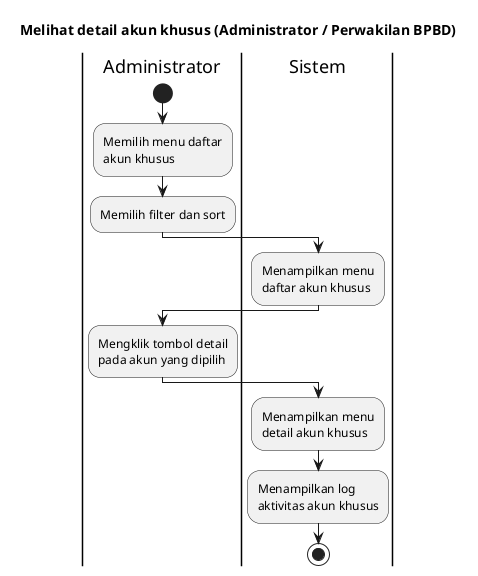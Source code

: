 @startuml UC-MGUSER-011 - Melihat detail akun khusus
skinparam wrapWidth 140

title Melihat detail akun khusus (Administrator / Perwakilan BPBD)

|Administrator|
start
:Memilih menu daftar akun khusus;
:Memilih filter dan sort;

|Sistem|
:Menampilkan menu daftar akun khusus;

|Administrator|
:Mengklik tombol detail pada akun yang dipilih;

|Sistem|
:Menampilkan menu detail akun khusus;
:Menampilkan log aktivitas akun khusus;

stop

@enduml